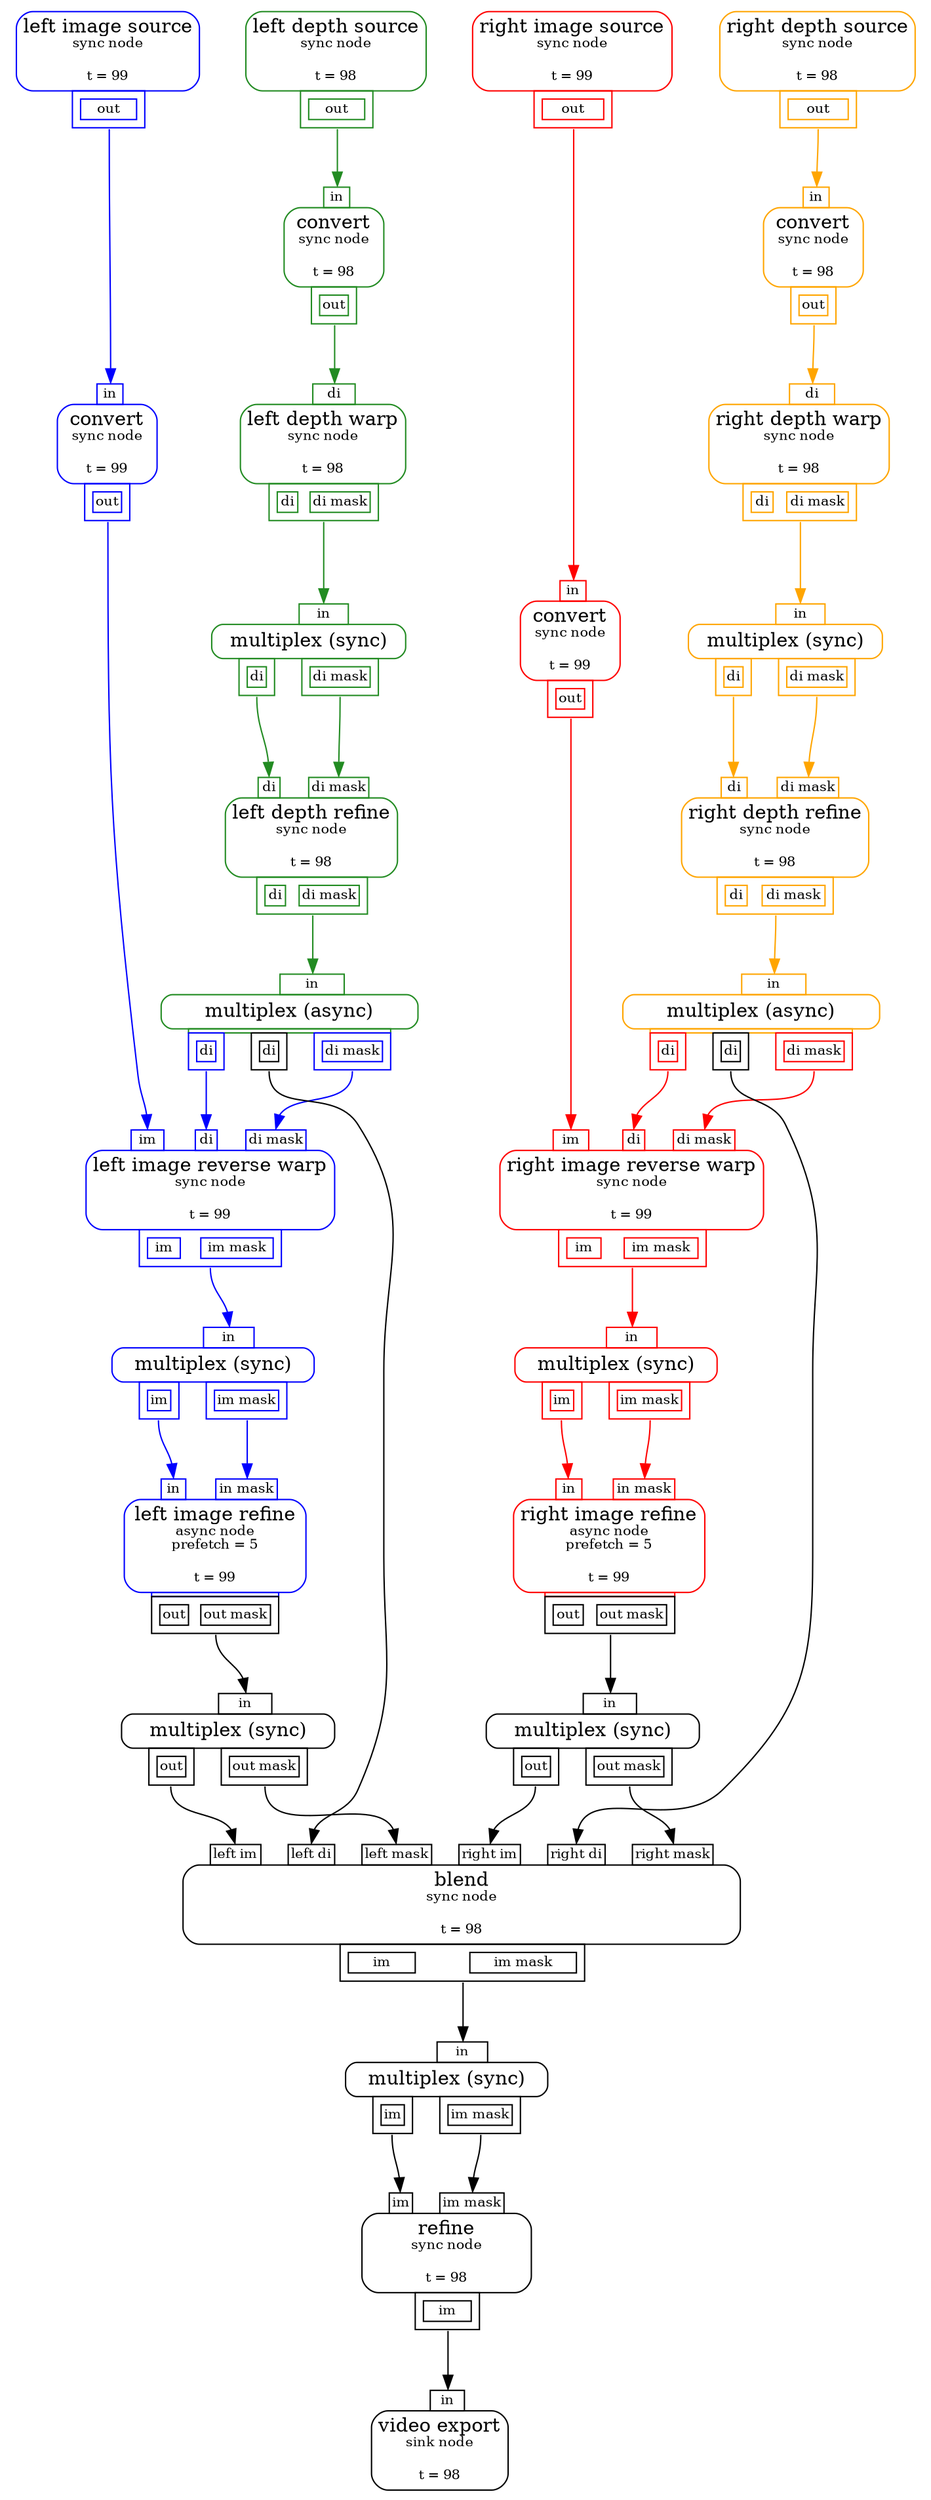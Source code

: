 digraph G{
	rankdir=TB
	node0 [shape=plaintext label=<
<TABLE BORDER="0" CELLBORDER="0" CELLSPACING="0" CELLPADDING="0"><TR><TD COLSPAN="1" BORDER="1" STYLE="ROUNDED" CELLPADDING="4" COLOR="blue">left image source<BR/><FONT POINT-SIZE="10">sync node</FONT><BR/><BR/><FONT POINT-SIZE="10">t = 99</FONT></TD></TR><TR><TD COLSPAN="1" BORDER="0"><TABLE BORDER="0" CELLBORDER="0" CELLSPACING="0" CELLPADDING="0"><TR><TD WIDTH="20"></TD><TD BORDER="1" CELLPADDING="3" PORT="out1" COLOR="blue"><TABLE BORDER="0" CELLSPACING="2"><TR CELLPADDING="1"><TD BORDER="1" CELLPADDING="1"><FONT POINT-SIZE="10">out</FONT></TD></TR></TABLE></TD><TD WIDTH="20"></TD></TR></TABLE></TD></TR></TABLE>
>];
	node2 [shape=plaintext label=<
<TABLE BORDER="0" CELLBORDER="0" CELLSPACING="0" CELLPADDING="0"><TR><TD COLSPAN="1" BORDER="1" STYLE="ROUNDED" CELLPADDING="4" COLOR="forestgreen">left depth source<BR/><FONT POINT-SIZE="10">sync node</FONT><BR/><BR/><FONT POINT-SIZE="10">t = 98</FONT></TD></TR><TR><TD COLSPAN="1" BORDER="0"><TABLE BORDER="0" CELLBORDER="0" CELLSPACING="0" CELLPADDING="0"><TR><TD WIDTH="20"></TD><TD BORDER="1" CELLPADDING="3" PORT="out3" COLOR="forestgreen"><TABLE BORDER="0" CELLSPACING="2"><TR CELLPADDING="1"><TD BORDER="1" CELLPADDING="1"><FONT POINT-SIZE="10">out</FONT></TD></TR></TABLE></TD><TD WIDTH="20"></TD></TR></TABLE></TD></TR></TABLE>
>];
	node4 [shape=plaintext label=<
<TABLE BORDER="0" CELLBORDER="0" CELLSPACING="0" CELLPADDING="0"><TR><TD WIDTH="20"></TD><TD BORDER="1" CELLPADDING="1" PORT="in5" COLOR="forestgreen"><FONT POINT-SIZE="10">di</FONT></TD><TD WIDTH="20"></TD></TR><TR><TD COLSPAN="3" BORDER="1" STYLE="ROUNDED" CELLPADDING="4" COLOR="forestgreen">left depth warp<BR/><FONT POINT-SIZE="10">sync node</FONT><BR/><BR/><FONT POINT-SIZE="10">t = 98</FONT></TD></TR><TR><TD COLSPAN="3" BORDER="0"><TABLE BORDER="0" CELLBORDER="0" CELLSPACING="0" CELLPADDING="0"><TR><TD WIDTH="20"></TD><TD BORDER="1" CELLPADDING="3" PORT="out6" COLOR="forestgreen"><TABLE BORDER="0" CELLSPACING="2"><TR CELLPADDING="1"><TD BORDER="1" CELLPADDING="1"><FONT POINT-SIZE="10">di</FONT></TD><TD WIDTH="5"></TD><TD BORDER="1" CELLPADDING="1"><FONT POINT-SIZE="10">di mask</FONT></TD></TR></TABLE></TD><TD WIDTH="20"></TD></TR></TABLE></TD></TR></TABLE>
>];
	node7 [shape=plaintext label=<
<TABLE BORDER="0" CELLBORDER="0" CELLSPACING="0" CELLPADDING="0"><TR><TD WIDTH="20"></TD><TD BORDER="1" CELLPADDING="1" PORT="in8" COLOR="forestgreen"><FONT POINT-SIZE="10">in</FONT></TD><TD WIDTH="20"></TD></TR><TR><TD COLSPAN="3" BORDER="1" STYLE="ROUNDED" CELLPADDING="4" COLOR="forestgreen">convert<BR/><FONT POINT-SIZE="10">sync node</FONT><BR/><BR/><FONT POINT-SIZE="10">t = 98</FONT></TD></TR><TR><TD COLSPAN="3" BORDER="0"><TABLE BORDER="0" CELLBORDER="0" CELLSPACING="0" CELLPADDING="0"><TR><TD WIDTH="20"></TD><TD BORDER="1" CELLPADDING="3" PORT="out9" COLOR="forestgreen"><TABLE BORDER="0" CELLSPACING="2"><TR CELLPADDING="1"><TD BORDER="1" CELLPADDING="1"><FONT POINT-SIZE="10">out</FONT></TD></TR></TABLE></TD><TD WIDTH="20"></TD></TR></TABLE></TD></TR></TABLE>
>];
	node10 [shape=plaintext label=<
<TABLE BORDER="0" CELLBORDER="0" CELLSPACING="0" CELLPADDING="0"><TR><TD WIDTH="20"></TD><TD BORDER="1" CELLPADDING="1" PORT="in11" COLOR="forestgreen"><FONT POINT-SIZE="10">in</FONT></TD><TD WIDTH="20"></TD></TR><TR><TD COLSPAN="3" BORDER="1" STYLE="ROUNDED" CELLPADDING="4" COLOR="forestgreen">multiplex (sync)</TD></TR><TR><TD COLSPAN="3" BORDER="0"><TABLE BORDER="0" CELLBORDER="0" CELLSPACING="0" CELLPADDING="0"><TR><TD WIDTH="20"></TD><TD BORDER="1" CELLPADDING="3" PORT="out12" COLOR="forestgreen"><TABLE BORDER="0" CELLSPACING="2"><TR CELLPADDING="1"><TD BORDER="1" CELLPADDING="1"><FONT POINT-SIZE="10">di</FONT></TD></TR></TABLE></TD><TD WIDTH="20"></TD><TD BORDER="1" CELLPADDING="3" PORT="out13" COLOR="forestgreen"><TABLE BORDER="0" CELLSPACING="2"><TR CELLPADDING="1"><TD BORDER="1" CELLPADDING="1"><FONT POINT-SIZE="10">di mask</FONT></TD></TR></TABLE></TD><TD WIDTH="20"></TD></TR></TABLE></TD></TR></TABLE>
>];
	node14 [shape=plaintext label=<
<TABLE BORDER="0" CELLBORDER="0" CELLSPACING="0" CELLPADDING="0"><TR><TD WIDTH="20"></TD><TD BORDER="1" CELLPADDING="1" PORT="in15" COLOR="forestgreen"><FONT POINT-SIZE="10">di</FONT></TD><TD WIDTH="20"></TD><TD BORDER="1" CELLPADDING="1" PORT="in16" COLOR="forestgreen"><FONT POINT-SIZE="10">di mask</FONT></TD><TD WIDTH="20"></TD></TR><TR><TD COLSPAN="5" BORDER="1" STYLE="ROUNDED" CELLPADDING="4" COLOR="forestgreen">left depth refine<BR/><FONT POINT-SIZE="10">sync node</FONT><BR/><BR/><FONT POINT-SIZE="10">t = 98</FONT></TD></TR><TR><TD COLSPAN="5" BORDER="0"><TABLE BORDER="0" CELLBORDER="0" CELLSPACING="0" CELLPADDING="0"><TR><TD WIDTH="20"></TD><TD BORDER="1" CELLPADDING="3" PORT="out17" COLOR="forestgreen"><TABLE BORDER="0" CELLSPACING="2"><TR CELLPADDING="1"><TD BORDER="1" CELLPADDING="1"><FONT POINT-SIZE="10">di</FONT></TD><TD WIDTH="5"></TD><TD BORDER="1" CELLPADDING="1"><FONT POINT-SIZE="10">di mask</FONT></TD></TR></TABLE></TD><TD WIDTH="20"></TD></TR></TABLE></TD></TR></TABLE>
>];
	node18 [shape=plaintext label=<
<TABLE BORDER="0" CELLBORDER="0" CELLSPACING="0" CELLPADDING="0"><TR><TD WIDTH="20"></TD><TD BORDER="1" CELLPADDING="1" PORT="in19" COLOR="forestgreen"><FONT POINT-SIZE="10">in</FONT></TD><TD WIDTH="20"></TD></TR><TR><TD COLSPAN="3" BORDER="1" STYLE="ROUNDED" CELLPADDING="4" COLOR="forestgreen">multiplex (async)</TD></TR><TR><TD COLSPAN="3" BORDER="0"><TABLE BORDER="0" CELLBORDER="0" CELLSPACING="0" CELLPADDING="0"><TR><TD></TD><TD BORDER="1" HEIGHT="3" COLSPAN="5" COLOR="forestgreen"></TD><TD></TD></TR><TR><TD WIDTH="20"></TD><TD BORDER="1" CELLPADDING="3" PORT="out20" COLOR="blue"><TABLE BORDER="0" CELLSPACING="2"><TR CELLPADDING="1"><TD BORDER="1" CELLPADDING="1"><FONT POINT-SIZE="10">di</FONT></TD></TR></TABLE></TD><TD WIDTH="20"></TD><TD BORDER="1" CELLPADDING="3" PORT="out21" COLOR="black"><TABLE BORDER="0" CELLSPACING="2"><TR CELLPADDING="1"><TD BORDER="1" CELLPADDING="1"><FONT POINT-SIZE="10">di</FONT></TD></TR></TABLE></TD><TD WIDTH="20"></TD><TD BORDER="1" CELLPADDING="3" PORT="out22" COLOR="blue"><TABLE BORDER="0" CELLSPACING="2"><TR CELLPADDING="1"><TD BORDER="1" CELLPADDING="1"><FONT POINT-SIZE="10">di mask</FONT></TD></TR></TABLE></TD><TD WIDTH="20"></TD></TR></TABLE></TD></TR></TABLE>
>];
	node23 [shape=plaintext label=<
<TABLE BORDER="0" CELLBORDER="0" CELLSPACING="0" CELLPADDING="0"><TR><TD WIDTH="20"></TD><TD BORDER="1" CELLPADDING="1" PORT="in24" COLOR="blue"><FONT POINT-SIZE="10">im</FONT></TD><TD WIDTH="20"></TD><TD BORDER="1" CELLPADDING="1" PORT="in25" COLOR="blue"><FONT POINT-SIZE="10">di</FONT></TD><TD WIDTH="20"></TD><TD BORDER="1" CELLPADDING="1" PORT="in26" COLOR="blue"><FONT POINT-SIZE="10">di mask</FONT></TD><TD WIDTH="20"></TD></TR><TR><TD COLSPAN="7" BORDER="1" STYLE="ROUNDED" CELLPADDING="4" COLOR="blue">left image reverse warp<BR/><FONT POINT-SIZE="10">sync node</FONT><BR/><BR/><FONT POINT-SIZE="10">t = 99</FONT></TD></TR><TR><TD COLSPAN="7" BORDER="0"><TABLE BORDER="0" CELLBORDER="0" CELLSPACING="0" CELLPADDING="0"><TR><TD WIDTH="20"></TD><TD BORDER="1" CELLPADDING="3" PORT="out27" COLOR="blue"><TABLE BORDER="0" CELLSPACING="2"><TR CELLPADDING="1"><TD BORDER="1" CELLPADDING="1"><FONT POINT-SIZE="10">im</FONT></TD><TD WIDTH="5"></TD><TD BORDER="1" CELLPADDING="1"><FONT POINT-SIZE="10">im mask</FONT></TD></TR></TABLE></TD><TD WIDTH="20"></TD></TR></TABLE></TD></TR></TABLE>
>];
	node28 [shape=plaintext label=<
<TABLE BORDER="0" CELLBORDER="0" CELLSPACING="0" CELLPADDING="0"><TR><TD WIDTH="20"></TD><TD BORDER="1" CELLPADDING="1" PORT="in29" COLOR="blue"><FONT POINT-SIZE="10">in</FONT></TD><TD WIDTH="20"></TD></TR><TR><TD COLSPAN="3" BORDER="1" STYLE="ROUNDED" CELLPADDING="4" COLOR="blue">convert<BR/><FONT POINT-SIZE="10">sync node</FONT><BR/><BR/><FONT POINT-SIZE="10">t = 99</FONT></TD></TR><TR><TD COLSPAN="3" BORDER="0"><TABLE BORDER="0" CELLBORDER="0" CELLSPACING="0" CELLPADDING="0"><TR><TD WIDTH="20"></TD><TD BORDER="1" CELLPADDING="3" PORT="out30" COLOR="blue"><TABLE BORDER="0" CELLSPACING="2"><TR CELLPADDING="1"><TD BORDER="1" CELLPADDING="1"><FONT POINT-SIZE="10">out</FONT></TD></TR></TABLE></TD><TD WIDTH="20"></TD></TR></TABLE></TD></TR></TABLE>
>];
	node31 [shape=plaintext label=<
<TABLE BORDER="0" CELLBORDER="0" CELLSPACING="0" CELLPADDING="0"><TR><TD WIDTH="20"></TD><TD BORDER="1" CELLPADDING="1" PORT="in32" COLOR="blue"><FONT POINT-SIZE="10">in</FONT></TD><TD WIDTH="20"></TD></TR><TR><TD COLSPAN="3" BORDER="1" STYLE="ROUNDED" CELLPADDING="4" COLOR="blue">multiplex (sync)</TD></TR><TR><TD COLSPAN="3" BORDER="0"><TABLE BORDER="0" CELLBORDER="0" CELLSPACING="0" CELLPADDING="0"><TR><TD WIDTH="20"></TD><TD BORDER="1" CELLPADDING="3" PORT="out33" COLOR="blue"><TABLE BORDER="0" CELLSPACING="2"><TR CELLPADDING="1"><TD BORDER="1" CELLPADDING="1"><FONT POINT-SIZE="10">im</FONT></TD></TR></TABLE></TD><TD WIDTH="20"></TD><TD BORDER="1" CELLPADDING="3" PORT="out34" COLOR="blue"><TABLE BORDER="0" CELLSPACING="2"><TR CELLPADDING="1"><TD BORDER="1" CELLPADDING="1"><FONT POINT-SIZE="10">im mask</FONT></TD></TR></TABLE></TD><TD WIDTH="20"></TD></TR></TABLE></TD></TR></TABLE>
>];
	node35 [shape=plaintext label=<
<TABLE BORDER="0" CELLBORDER="0" CELLSPACING="0" CELLPADDING="0"><TR><TD WIDTH="20"></TD><TD BORDER="1" CELLPADDING="1" PORT="in36" COLOR="blue"><FONT POINT-SIZE="10">in</FONT></TD><TD WIDTH="20"></TD><TD BORDER="1" CELLPADDING="1" PORT="in37" COLOR="blue"><FONT POINT-SIZE="10">in mask</FONT></TD><TD WIDTH="20"></TD></TR><TR><TD COLSPAN="5" BORDER="1" STYLE="ROUNDED" CELLPADDING="4" COLOR="blue">left image refine<BR/><FONT POINT-SIZE="10">async node<BR/>prefetch = 5</FONT><BR/><BR/><FONT POINT-SIZE="10">t = 99</FONT></TD></TR><TR><TD COLSPAN="5" BORDER="0"><TABLE BORDER="0" CELLBORDER="0" CELLSPACING="0" CELLPADDING="0"><TR><TD></TD><TD BORDER="1" HEIGHT="3" COLOR="blue"></TD><TD></TD></TR><TR><TD WIDTH="20"></TD><TD BORDER="1" CELLPADDING="3" PORT="out38" COLOR="black"><TABLE BORDER="0" CELLSPACING="2"><TR CELLPADDING="1"><TD BORDER="1" CELLPADDING="1"><FONT POINT-SIZE="10">out</FONT></TD><TD WIDTH="5"></TD><TD BORDER="1" CELLPADDING="1"><FONT POINT-SIZE="10">out mask</FONT></TD></TR></TABLE></TD><TD WIDTH="20"></TD></TR></TABLE></TD></TR></TABLE>
>];
	node39 [shape=plaintext label=<
<TABLE BORDER="0" CELLBORDER="0" CELLSPACING="0" CELLPADDING="0"><TR><TD WIDTH="20"></TD><TD BORDER="1" CELLPADDING="1" PORT="in40" COLOR="black"><FONT POINT-SIZE="10">in</FONT></TD><TD WIDTH="20"></TD></TR><TR><TD COLSPAN="3" BORDER="1" STYLE="ROUNDED" CELLPADDING="4" COLOR="black">multiplex (sync)</TD></TR><TR><TD COLSPAN="3" BORDER="0"><TABLE BORDER="0" CELLBORDER="0" CELLSPACING="0" CELLPADDING="0"><TR><TD WIDTH="20"></TD><TD BORDER="1" CELLPADDING="3" PORT="out41" COLOR="black"><TABLE BORDER="0" CELLSPACING="2"><TR CELLPADDING="1"><TD BORDER="1" CELLPADDING="1"><FONT POINT-SIZE="10">out</FONT></TD></TR></TABLE></TD><TD WIDTH="20"></TD><TD BORDER="1" CELLPADDING="3" PORT="out42" COLOR="black"><TABLE BORDER="0" CELLSPACING="2"><TR CELLPADDING="1"><TD BORDER="1" CELLPADDING="1"><FONT POINT-SIZE="10">out mask</FONT></TD></TR></TABLE></TD><TD WIDTH="20"></TD></TR></TABLE></TD></TR></TABLE>
>];
	node43 [shape=plaintext label=<
<TABLE BORDER="0" CELLBORDER="0" CELLSPACING="0" CELLPADDING="0"><TR><TD COLSPAN="1" BORDER="1" STYLE="ROUNDED" CELLPADDING="4" COLOR="red">right image source<BR/><FONT POINT-SIZE="10">sync node</FONT><BR/><BR/><FONT POINT-SIZE="10">t = 99</FONT></TD></TR><TR><TD COLSPAN="1" BORDER="0"><TABLE BORDER="0" CELLBORDER="0" CELLSPACING="0" CELLPADDING="0"><TR><TD WIDTH="20"></TD><TD BORDER="1" CELLPADDING="3" PORT="out44" COLOR="red"><TABLE BORDER="0" CELLSPACING="2"><TR CELLPADDING="1"><TD BORDER="1" CELLPADDING="1"><FONT POINT-SIZE="10">out</FONT></TD></TR></TABLE></TD><TD WIDTH="20"></TD></TR></TABLE></TD></TR></TABLE>
>];
	node45 [shape=plaintext label=<
<TABLE BORDER="0" CELLBORDER="0" CELLSPACING="0" CELLPADDING="0"><TR><TD COLSPAN="1" BORDER="1" STYLE="ROUNDED" CELLPADDING="4" COLOR="orange">right depth source<BR/><FONT POINT-SIZE="10">sync node</FONT><BR/><BR/><FONT POINT-SIZE="10">t = 98</FONT></TD></TR><TR><TD COLSPAN="1" BORDER="0"><TABLE BORDER="0" CELLBORDER="0" CELLSPACING="0" CELLPADDING="0"><TR><TD WIDTH="20"></TD><TD BORDER="1" CELLPADDING="3" PORT="out46" COLOR="orange"><TABLE BORDER="0" CELLSPACING="2"><TR CELLPADDING="1"><TD BORDER="1" CELLPADDING="1"><FONT POINT-SIZE="10">out</FONT></TD></TR></TABLE></TD><TD WIDTH="20"></TD></TR></TABLE></TD></TR></TABLE>
>];
	node47 [shape=plaintext label=<
<TABLE BORDER="0" CELLBORDER="0" CELLSPACING="0" CELLPADDING="0"><TR><TD WIDTH="20"></TD><TD BORDER="1" CELLPADDING="1" PORT="in48" COLOR="orange"><FONT POINT-SIZE="10">di</FONT></TD><TD WIDTH="20"></TD></TR><TR><TD COLSPAN="3" BORDER="1" STYLE="ROUNDED" CELLPADDING="4" COLOR="orange">right depth warp<BR/><FONT POINT-SIZE="10">sync node</FONT><BR/><BR/><FONT POINT-SIZE="10">t = 98</FONT></TD></TR><TR><TD COLSPAN="3" BORDER="0"><TABLE BORDER="0" CELLBORDER="0" CELLSPACING="0" CELLPADDING="0"><TR><TD WIDTH="20"></TD><TD BORDER="1" CELLPADDING="3" PORT="out49" COLOR="orange"><TABLE BORDER="0" CELLSPACING="2"><TR CELLPADDING="1"><TD BORDER="1" CELLPADDING="1"><FONT POINT-SIZE="10">di</FONT></TD><TD WIDTH="5"></TD><TD BORDER="1" CELLPADDING="1"><FONT POINT-SIZE="10">di mask</FONT></TD></TR></TABLE></TD><TD WIDTH="20"></TD></TR></TABLE></TD></TR></TABLE>
>];
	node50 [shape=plaintext label=<
<TABLE BORDER="0" CELLBORDER="0" CELLSPACING="0" CELLPADDING="0"><TR><TD WIDTH="20"></TD><TD BORDER="1" CELLPADDING="1" PORT="in51" COLOR="orange"><FONT POINT-SIZE="10">in</FONT></TD><TD WIDTH="20"></TD></TR><TR><TD COLSPAN="3" BORDER="1" STYLE="ROUNDED" CELLPADDING="4" COLOR="orange">convert<BR/><FONT POINT-SIZE="10">sync node</FONT><BR/><BR/><FONT POINT-SIZE="10">t = 98</FONT></TD></TR><TR><TD COLSPAN="3" BORDER="0"><TABLE BORDER="0" CELLBORDER="0" CELLSPACING="0" CELLPADDING="0"><TR><TD WIDTH="20"></TD><TD BORDER="1" CELLPADDING="3" PORT="out52" COLOR="orange"><TABLE BORDER="0" CELLSPACING="2"><TR CELLPADDING="1"><TD BORDER="1" CELLPADDING="1"><FONT POINT-SIZE="10">out</FONT></TD></TR></TABLE></TD><TD WIDTH="20"></TD></TR></TABLE></TD></TR></TABLE>
>];
	node53 [shape=plaintext label=<
<TABLE BORDER="0" CELLBORDER="0" CELLSPACING="0" CELLPADDING="0"><TR><TD WIDTH="20"></TD><TD BORDER="1" CELLPADDING="1" PORT="in54" COLOR="orange"><FONT POINT-SIZE="10">in</FONT></TD><TD WIDTH="20"></TD></TR><TR><TD COLSPAN="3" BORDER="1" STYLE="ROUNDED" CELLPADDING="4" COLOR="orange">multiplex (sync)</TD></TR><TR><TD COLSPAN="3" BORDER="0"><TABLE BORDER="0" CELLBORDER="0" CELLSPACING="0" CELLPADDING="0"><TR><TD WIDTH="20"></TD><TD BORDER="1" CELLPADDING="3" PORT="out55" COLOR="orange"><TABLE BORDER="0" CELLSPACING="2"><TR CELLPADDING="1"><TD BORDER="1" CELLPADDING="1"><FONT POINT-SIZE="10">di</FONT></TD></TR></TABLE></TD><TD WIDTH="20"></TD><TD BORDER="1" CELLPADDING="3" PORT="out56" COLOR="orange"><TABLE BORDER="0" CELLSPACING="2"><TR CELLPADDING="1"><TD BORDER="1" CELLPADDING="1"><FONT POINT-SIZE="10">di mask</FONT></TD></TR></TABLE></TD><TD WIDTH="20"></TD></TR></TABLE></TD></TR></TABLE>
>];
	node57 [shape=plaintext label=<
<TABLE BORDER="0" CELLBORDER="0" CELLSPACING="0" CELLPADDING="0"><TR><TD WIDTH="20"></TD><TD BORDER="1" CELLPADDING="1" PORT="in58" COLOR="orange"><FONT POINT-SIZE="10">di</FONT></TD><TD WIDTH="20"></TD><TD BORDER="1" CELLPADDING="1" PORT="in59" COLOR="orange"><FONT POINT-SIZE="10">di mask</FONT></TD><TD WIDTH="20"></TD></TR><TR><TD COLSPAN="5" BORDER="1" STYLE="ROUNDED" CELLPADDING="4" COLOR="orange">right depth refine<BR/><FONT POINT-SIZE="10">sync node</FONT><BR/><BR/><FONT POINT-SIZE="10">t = 98</FONT></TD></TR><TR><TD COLSPAN="5" BORDER="0"><TABLE BORDER="0" CELLBORDER="0" CELLSPACING="0" CELLPADDING="0"><TR><TD WIDTH="20"></TD><TD BORDER="1" CELLPADDING="3" PORT="out60" COLOR="orange"><TABLE BORDER="0" CELLSPACING="2"><TR CELLPADDING="1"><TD BORDER="1" CELLPADDING="1"><FONT POINT-SIZE="10">di</FONT></TD><TD WIDTH="5"></TD><TD BORDER="1" CELLPADDING="1"><FONT POINT-SIZE="10">di mask</FONT></TD></TR></TABLE></TD><TD WIDTH="20"></TD></TR></TABLE></TD></TR></TABLE>
>];
	node61 [shape=plaintext label=<
<TABLE BORDER="0" CELLBORDER="0" CELLSPACING="0" CELLPADDING="0"><TR><TD WIDTH="20"></TD><TD BORDER="1" CELLPADDING="1" PORT="in62" COLOR="orange"><FONT POINT-SIZE="10">in</FONT></TD><TD WIDTH="20"></TD></TR><TR><TD COLSPAN="3" BORDER="1" STYLE="ROUNDED" CELLPADDING="4" COLOR="orange">multiplex (async)</TD></TR><TR><TD COLSPAN="3" BORDER="0"><TABLE BORDER="0" CELLBORDER="0" CELLSPACING="0" CELLPADDING="0"><TR><TD></TD><TD BORDER="1" HEIGHT="3" COLSPAN="5" COLOR="orange"></TD><TD></TD></TR><TR><TD WIDTH="20"></TD><TD BORDER="1" CELLPADDING="3" PORT="out63" COLOR="red"><TABLE BORDER="0" CELLSPACING="2"><TR CELLPADDING="1"><TD BORDER="1" CELLPADDING="1"><FONT POINT-SIZE="10">di</FONT></TD></TR></TABLE></TD><TD WIDTH="20"></TD><TD BORDER="1" CELLPADDING="3" PORT="out64" COLOR="black"><TABLE BORDER="0" CELLSPACING="2"><TR CELLPADDING="1"><TD BORDER="1" CELLPADDING="1"><FONT POINT-SIZE="10">di</FONT></TD></TR></TABLE></TD><TD WIDTH="20"></TD><TD BORDER="1" CELLPADDING="3" PORT="out65" COLOR="red"><TABLE BORDER="0" CELLSPACING="2"><TR CELLPADDING="1"><TD BORDER="1" CELLPADDING="1"><FONT POINT-SIZE="10">di mask</FONT></TD></TR></TABLE></TD><TD WIDTH="20"></TD></TR></TABLE></TD></TR></TABLE>
>];
	node66 [shape=plaintext label=<
<TABLE BORDER="0" CELLBORDER="0" CELLSPACING="0" CELLPADDING="0"><TR><TD WIDTH="20"></TD><TD BORDER="1" CELLPADDING="1" PORT="in67" COLOR="red"><FONT POINT-SIZE="10">im</FONT></TD><TD WIDTH="20"></TD><TD BORDER="1" CELLPADDING="1" PORT="in68" COLOR="red"><FONT POINT-SIZE="10">di</FONT></TD><TD WIDTH="20"></TD><TD BORDER="1" CELLPADDING="1" PORT="in69" COLOR="red"><FONT POINT-SIZE="10">di mask</FONT></TD><TD WIDTH="20"></TD></TR><TR><TD COLSPAN="7" BORDER="1" STYLE="ROUNDED" CELLPADDING="4" COLOR="red">right image reverse warp<BR/><FONT POINT-SIZE="10">sync node</FONT><BR/><BR/><FONT POINT-SIZE="10">t = 99</FONT></TD></TR><TR><TD COLSPAN="7" BORDER="0"><TABLE BORDER="0" CELLBORDER="0" CELLSPACING="0" CELLPADDING="0"><TR><TD WIDTH="20"></TD><TD BORDER="1" CELLPADDING="3" PORT="out70" COLOR="red"><TABLE BORDER="0" CELLSPACING="2"><TR CELLPADDING="1"><TD BORDER="1" CELLPADDING="1"><FONT POINT-SIZE="10">im</FONT></TD><TD WIDTH="5"></TD><TD BORDER="1" CELLPADDING="1"><FONT POINT-SIZE="10">im mask</FONT></TD></TR></TABLE></TD><TD WIDTH="20"></TD></TR></TABLE></TD></TR></TABLE>
>];
	node71 [shape=plaintext label=<
<TABLE BORDER="0" CELLBORDER="0" CELLSPACING="0" CELLPADDING="0"><TR><TD WIDTH="20"></TD><TD BORDER="1" CELLPADDING="1" PORT="in72" COLOR="red"><FONT POINT-SIZE="10">in</FONT></TD><TD WIDTH="20"></TD></TR><TR><TD COLSPAN="3" BORDER="1" STYLE="ROUNDED" CELLPADDING="4" COLOR="red">convert<BR/><FONT POINT-SIZE="10">sync node</FONT><BR/><BR/><FONT POINT-SIZE="10">t = 99</FONT></TD></TR><TR><TD COLSPAN="3" BORDER="0"><TABLE BORDER="0" CELLBORDER="0" CELLSPACING="0" CELLPADDING="0"><TR><TD WIDTH="20"></TD><TD BORDER="1" CELLPADDING="3" PORT="out73" COLOR="red"><TABLE BORDER="0" CELLSPACING="2"><TR CELLPADDING="1"><TD BORDER="1" CELLPADDING="1"><FONT POINT-SIZE="10">out</FONT></TD></TR></TABLE></TD><TD WIDTH="20"></TD></TR></TABLE></TD></TR></TABLE>
>];
	node74 [shape=plaintext label=<
<TABLE BORDER="0" CELLBORDER="0" CELLSPACING="0" CELLPADDING="0"><TR><TD WIDTH="20"></TD><TD BORDER="1" CELLPADDING="1" PORT="in75" COLOR="red"><FONT POINT-SIZE="10">in</FONT></TD><TD WIDTH="20"></TD></TR><TR><TD COLSPAN="3" BORDER="1" STYLE="ROUNDED" CELLPADDING="4" COLOR="red">multiplex (sync)</TD></TR><TR><TD COLSPAN="3" BORDER="0"><TABLE BORDER="0" CELLBORDER="0" CELLSPACING="0" CELLPADDING="0"><TR><TD WIDTH="20"></TD><TD BORDER="1" CELLPADDING="3" PORT="out76" COLOR="red"><TABLE BORDER="0" CELLSPACING="2"><TR CELLPADDING="1"><TD BORDER="1" CELLPADDING="1"><FONT POINT-SIZE="10">im</FONT></TD></TR></TABLE></TD><TD WIDTH="20"></TD><TD BORDER="1" CELLPADDING="3" PORT="out77" COLOR="red"><TABLE BORDER="0" CELLSPACING="2"><TR CELLPADDING="1"><TD BORDER="1" CELLPADDING="1"><FONT POINT-SIZE="10">im mask</FONT></TD></TR></TABLE></TD><TD WIDTH="20"></TD></TR></TABLE></TD></TR></TABLE>
>];
	node78 [shape=plaintext label=<
<TABLE BORDER="0" CELLBORDER="0" CELLSPACING="0" CELLPADDING="0"><TR><TD WIDTH="20"></TD><TD BORDER="1" CELLPADDING="1" PORT="in79" COLOR="red"><FONT POINT-SIZE="10">in</FONT></TD><TD WIDTH="20"></TD><TD BORDER="1" CELLPADDING="1" PORT="in80" COLOR="red"><FONT POINT-SIZE="10">in mask</FONT></TD><TD WIDTH="20"></TD></TR><TR><TD COLSPAN="5" BORDER="1" STYLE="ROUNDED" CELLPADDING="4" COLOR="red">right image refine<BR/><FONT POINT-SIZE="10">async node<BR/>prefetch = 5</FONT><BR/><BR/><FONT POINT-SIZE="10">t = 99</FONT></TD></TR><TR><TD COLSPAN="5" BORDER="0"><TABLE BORDER="0" CELLBORDER="0" CELLSPACING="0" CELLPADDING="0"><TR><TD></TD><TD BORDER="1" HEIGHT="3" COLOR="red"></TD><TD></TD></TR><TR><TD WIDTH="20"></TD><TD BORDER="1" CELLPADDING="3" PORT="out81" COLOR="black"><TABLE BORDER="0" CELLSPACING="2"><TR CELLPADDING="1"><TD BORDER="1" CELLPADDING="1"><FONT POINT-SIZE="10">out</FONT></TD><TD WIDTH="5"></TD><TD BORDER="1" CELLPADDING="1"><FONT POINT-SIZE="10">out mask</FONT></TD></TR></TABLE></TD><TD WIDTH="20"></TD></TR></TABLE></TD></TR></TABLE>
>];
	node82 [shape=plaintext label=<
<TABLE BORDER="0" CELLBORDER="0" CELLSPACING="0" CELLPADDING="0"><TR><TD WIDTH="20"></TD><TD BORDER="1" CELLPADDING="1" PORT="in83" COLOR="black"><FONT POINT-SIZE="10">in</FONT></TD><TD WIDTH="20"></TD></TR><TR><TD COLSPAN="3" BORDER="1" STYLE="ROUNDED" CELLPADDING="4" COLOR="black">multiplex (sync)</TD></TR><TR><TD COLSPAN="3" BORDER="0"><TABLE BORDER="0" CELLBORDER="0" CELLSPACING="0" CELLPADDING="0"><TR><TD WIDTH="20"></TD><TD BORDER="1" CELLPADDING="3" PORT="out84" COLOR="black"><TABLE BORDER="0" CELLSPACING="2"><TR CELLPADDING="1"><TD BORDER="1" CELLPADDING="1"><FONT POINT-SIZE="10">out</FONT></TD></TR></TABLE></TD><TD WIDTH="20"></TD><TD BORDER="1" CELLPADDING="3" PORT="out85" COLOR="black"><TABLE BORDER="0" CELLSPACING="2"><TR CELLPADDING="1"><TD BORDER="1" CELLPADDING="1"><FONT POINT-SIZE="10">out mask</FONT></TD></TR></TABLE></TD><TD WIDTH="20"></TD></TR></TABLE></TD></TR></TABLE>
>];
	node86 [shape=plaintext label=<
<TABLE BORDER="0" CELLBORDER="0" CELLSPACING="0" CELLPADDING="0"><TR><TD WIDTH="20"></TD><TD BORDER="1" CELLPADDING="1" PORT="in87" COLOR="black"><FONT POINT-SIZE="10">left im</FONT></TD><TD WIDTH="20"></TD><TD BORDER="1" CELLPADDING="1" PORT="in88" COLOR="black"><FONT POINT-SIZE="10">left di</FONT></TD><TD WIDTH="20"></TD><TD BORDER="1" CELLPADDING="1" PORT="in89" COLOR="black"><FONT POINT-SIZE="10">left mask</FONT></TD><TD WIDTH="20"></TD><TD BORDER="1" CELLPADDING="1" PORT="in90" COLOR="black"><FONT POINT-SIZE="10">right im</FONT></TD><TD WIDTH="20"></TD><TD BORDER="1" CELLPADDING="1" PORT="in91" COLOR="black"><FONT POINT-SIZE="10">right di</FONT></TD><TD WIDTH="20"></TD><TD BORDER="1" CELLPADDING="1" PORT="in92" COLOR="black"><FONT POINT-SIZE="10">right mask</FONT></TD><TD WIDTH="20"></TD></TR><TR><TD COLSPAN="13" BORDER="1" STYLE="ROUNDED" CELLPADDING="4" COLOR="black">blend<BR/><FONT POINT-SIZE="10">sync node</FONT><BR/><BR/><FONT POINT-SIZE="10">t = 98</FONT></TD></TR><TR><TD COLSPAN="13" BORDER="0"><TABLE BORDER="0" CELLBORDER="0" CELLSPACING="0" CELLPADDING="0"><TR><TD WIDTH="20"></TD><TD BORDER="1" CELLPADDING="3" PORT="out93" COLOR="black"><TABLE BORDER="0" CELLSPACING="2"><TR CELLPADDING="1"><TD BORDER="1" CELLPADDING="1"><FONT POINT-SIZE="10">im</FONT></TD><TD WIDTH="5"></TD><TD BORDER="1" CELLPADDING="1"><FONT POINT-SIZE="10">im mask</FONT></TD></TR></TABLE></TD><TD WIDTH="20"></TD></TR></TABLE></TD></TR></TABLE>
>];
	node94 [shape=plaintext label=<
<TABLE BORDER="0" CELLBORDER="0" CELLSPACING="0" CELLPADDING="0"><TR><TD WIDTH="20"></TD><TD BORDER="1" CELLPADDING="1" PORT="in95" COLOR="black"><FONT POINT-SIZE="10">in</FONT></TD><TD WIDTH="20"></TD></TR><TR><TD COLSPAN="3" BORDER="1" STYLE="ROUNDED" CELLPADDING="4" COLOR="black">multiplex (sync)</TD></TR><TR><TD COLSPAN="3" BORDER="0"><TABLE BORDER="0" CELLBORDER="0" CELLSPACING="0" CELLPADDING="0"><TR><TD WIDTH="20"></TD><TD BORDER="1" CELLPADDING="3" PORT="out96" COLOR="black"><TABLE BORDER="0" CELLSPACING="2"><TR CELLPADDING="1"><TD BORDER="1" CELLPADDING="1"><FONT POINT-SIZE="10">im</FONT></TD></TR></TABLE></TD><TD WIDTH="20"></TD><TD BORDER="1" CELLPADDING="3" PORT="out97" COLOR="black"><TABLE BORDER="0" CELLSPACING="2"><TR CELLPADDING="1"><TD BORDER="1" CELLPADDING="1"><FONT POINT-SIZE="10">im mask</FONT></TD></TR></TABLE></TD><TD WIDTH="20"></TD></TR></TABLE></TD></TR></TABLE>
>];
	node98 [shape=plaintext label=<
<TABLE BORDER="0" CELLBORDER="0" CELLSPACING="0" CELLPADDING="0"><TR><TD WIDTH="20"></TD><TD BORDER="1" CELLPADDING="1" PORT="in99" COLOR="black"><FONT POINT-SIZE="10">im</FONT></TD><TD WIDTH="20"></TD><TD BORDER="1" CELLPADDING="1" PORT="in100" COLOR="black"><FONT POINT-SIZE="10">im mask</FONT></TD><TD WIDTH="20"></TD></TR><TR><TD COLSPAN="5" BORDER="1" STYLE="ROUNDED" CELLPADDING="4" COLOR="black">refine<BR/><FONT POINT-SIZE="10">sync node</FONT><BR/><BR/><FONT POINT-SIZE="10">t = 98</FONT></TD></TR><TR><TD COLSPAN="5" BORDER="0"><TABLE BORDER="0" CELLBORDER="0" CELLSPACING="0" CELLPADDING="0"><TR><TD WIDTH="20"></TD><TD BORDER="1" CELLPADDING="3" PORT="out101" COLOR="black"><TABLE BORDER="0" CELLSPACING="2"><TR CELLPADDING="1"><TD BORDER="1" CELLPADDING="1"><FONT POINT-SIZE="10">im</FONT></TD></TR></TABLE></TD><TD WIDTH="20"></TD></TR></TABLE></TD></TR></TABLE>
>];
	node102 [shape=plaintext label=<
<TABLE BORDER="0" CELLBORDER="0" CELLSPACING="0" CELLPADDING="0"><TR><TD WIDTH="20"></TD><TD BORDER="1" CELLPADDING="1" PORT="in103" COLOR="black"><FONT POINT-SIZE="10">in</FONT></TD><TD WIDTH="20"></TD></TR><TR><TD COLSPAN="3" BORDER="1" STYLE="ROUNDED" CELLPADDING="4" COLOR="black">video export<BR/><FONT POINT-SIZE="10">sink node</FONT><BR/><BR/><FONT POINT-SIZE="10">t = 98</FONT></TD></TR></TABLE>
>];
	node7:out9 -> node4:in5 [style="", arrowhead="normal", color=forestgreen, headlabel=<>, fontsize=10, labelangle=45, labeldistance=2.0, labelfontcolor=forestgreen];
	node2:out3 -> node7:in8 [style="", arrowhead="normal", color=forestgreen, headlabel=<>, fontsize=10, labelangle=45, labeldistance=2.0, labelfontcolor=forestgreen];
	node4:out6 -> node10:in11 [style="", arrowhead="normal", color=forestgreen, headlabel=<>, fontsize=10, labelangle=45, labeldistance=2.0, labelfontcolor=forestgreen];
	node10:out12 -> node14:in15 [style="", arrowhead="normal", color=forestgreen, headlabel=<>, fontsize=10, labelangle=45, labeldistance=2.0, labelfontcolor=forestgreen];
	node10:out13 -> node14:in16 [style="", arrowhead="normal", color=forestgreen, headlabel=<>, fontsize=10, labelangle=45, labeldistance=2.0, labelfontcolor=forestgreen];
	node14:out17 -> node18:in19 [style="", arrowhead="normal", color=forestgreen, headlabel=<>, fontsize=10, labelangle=45, labeldistance=2.0, labelfontcolor=forestgreen];
	node28:out30 -> node23:in24 [style="", arrowhead="normal", color=blue, headlabel=<>, fontsize=10, labelangle=45, labeldistance=2.0, labelfontcolor=blue];
	node18:out20 -> node23:in25 [style="", arrowhead="normal", color=blue, headlabel=<>, fontsize=10, labelangle=45, labeldistance=2.0, labelfontcolor=blue];
	node18:out22 -> node23:in26 [style="", arrowhead="normal", color=blue, headlabel=<>, fontsize=10, labelangle=45, labeldistance=2.0, labelfontcolor=blue];
	node0:out1 -> node28:in29 [style="", arrowhead="normal", color=blue, headlabel=<>, fontsize=10, labelangle=45, labeldistance=2.0, labelfontcolor=blue];
	node23:out27 -> node31:in32 [style="", arrowhead="normal", color=blue, headlabel=<>, fontsize=10, labelangle=45, labeldistance=2.0, labelfontcolor=blue];
	node31:out33 -> node35:in36 [style="", arrowhead="normal", color=blue, headlabel=<>, fontsize=10, labelangle=45, labeldistance=2.0, labelfontcolor=blue];
	node31:out34 -> node35:in37 [style="", arrowhead="normal", color=blue, headlabel=<>, fontsize=10, labelangle=45, labeldistance=2.0, labelfontcolor=blue];
	node35:out38 -> node39:in40 [style="", arrowhead="normal", color=black, headlabel=<>, fontsize=10, labelangle=45, labeldistance=2.0, labelfontcolor=black];
	node50:out52 -> node47:in48 [style="", arrowhead="normal", color=orange, headlabel=<>, fontsize=10, labelangle=45, labeldistance=2.0, labelfontcolor=orange];
	node45:out46 -> node50:in51 [style="", arrowhead="normal", color=orange, headlabel=<>, fontsize=10, labelangle=45, labeldistance=2.0, labelfontcolor=orange];
	node47:out49 -> node53:in54 [style="", arrowhead="normal", color=orange, headlabel=<>, fontsize=10, labelangle=45, labeldistance=2.0, labelfontcolor=orange];
	node53:out55 -> node57:in58 [style="", arrowhead="normal", color=orange, headlabel=<>, fontsize=10, labelangle=45, labeldistance=2.0, labelfontcolor=orange];
	node53:out56 -> node57:in59 [style="", arrowhead="normal", color=orange, headlabel=<>, fontsize=10, labelangle=45, labeldistance=2.0, labelfontcolor=orange];
	node57:out60 -> node61:in62 [style="", arrowhead="normal", color=orange, headlabel=<>, fontsize=10, labelangle=45, labeldistance=2.0, labelfontcolor=orange];
	node71:out73 -> node66:in67 [style="", arrowhead="normal", color=red, headlabel=<>, fontsize=10, labelangle=45, labeldistance=2.0, labelfontcolor=red];
	node61:out63 -> node66:in68 [style="", arrowhead="normal", color=red, headlabel=<>, fontsize=10, labelangle=45, labeldistance=2.0, labelfontcolor=red];
	node61:out65 -> node66:in69 [style="", arrowhead="normal", color=red, headlabel=<>, fontsize=10, labelangle=45, labeldistance=2.0, labelfontcolor=red];
	node43:out44 -> node71:in72 [style="", arrowhead="normal", color=red, headlabel=<>, fontsize=10, labelangle=45, labeldistance=2.0, labelfontcolor=red];
	node66:out70 -> node74:in75 [style="", arrowhead="normal", color=red, headlabel=<>, fontsize=10, labelangle=45, labeldistance=2.0, labelfontcolor=red];
	node74:out76 -> node78:in79 [style="", arrowhead="normal", color=red, headlabel=<>, fontsize=10, labelangle=45, labeldistance=2.0, labelfontcolor=red];
	node74:out77 -> node78:in80 [style="", arrowhead="normal", color=red, headlabel=<>, fontsize=10, labelangle=45, labeldistance=2.0, labelfontcolor=red];
	node78:out81 -> node82:in83 [style="", arrowhead="normal", color=black, headlabel=<>, fontsize=10, labelangle=45, labeldistance=2.0, labelfontcolor=black];
	node39:out41 -> node86:in87 [style="", arrowhead="normal", color=black, headlabel=<>, fontsize=10, labelangle=45, labeldistance=2.0, labelfontcolor=black];
	node18:out21 -> node86:in88 [style="", arrowhead="normal", color=black, headlabel=<>, fontsize=10, labelangle=45, labeldistance=2.0, labelfontcolor=black];
	node39:out42 -> node86:in89 [style="", arrowhead="normal", color=black, headlabel=<>, fontsize=10, labelangle=45, labeldistance=2.0, labelfontcolor=black];
	node82:out84 -> node86:in90 [style="", arrowhead="normal", color=black, headlabel=<>, fontsize=10, labelangle=45, labeldistance=2.0, labelfontcolor=black];
	node61:out64 -> node86:in91 [style="", arrowhead="normal", color=black, headlabel=<>, fontsize=10, labelangle=45, labeldistance=2.0, labelfontcolor=black];
	node82:out85 -> node86:in92 [style="", arrowhead="normal", color=black, headlabel=<>, fontsize=10, labelangle=45, labeldistance=2.0, labelfontcolor=black];
	node86:out93 -> node94:in95 [style="", arrowhead="normal", color=black, headlabel=<>, fontsize=10, labelangle=45, labeldistance=2.0, labelfontcolor=black];
	node94:out96 -> node98:in99 [style="", arrowhead="normal", color=black, headlabel=<>, fontsize=10, labelangle=45, labeldistance=2.0, labelfontcolor=black];
	node94:out97 -> node98:in100 [style="", arrowhead="normal", color=black, headlabel=<>, fontsize=10, labelangle=45, labeldistance=2.0, labelfontcolor=black];
	node98:out101 -> node102:in103 [style="", arrowhead="normal", color=black, headlabel=<>, fontsize=10, labelangle=45, labeldistance=2.0, labelfontcolor=black];
	{rank=source; node0 node2 node43 node45}
	{rank=sink; node102}
}
